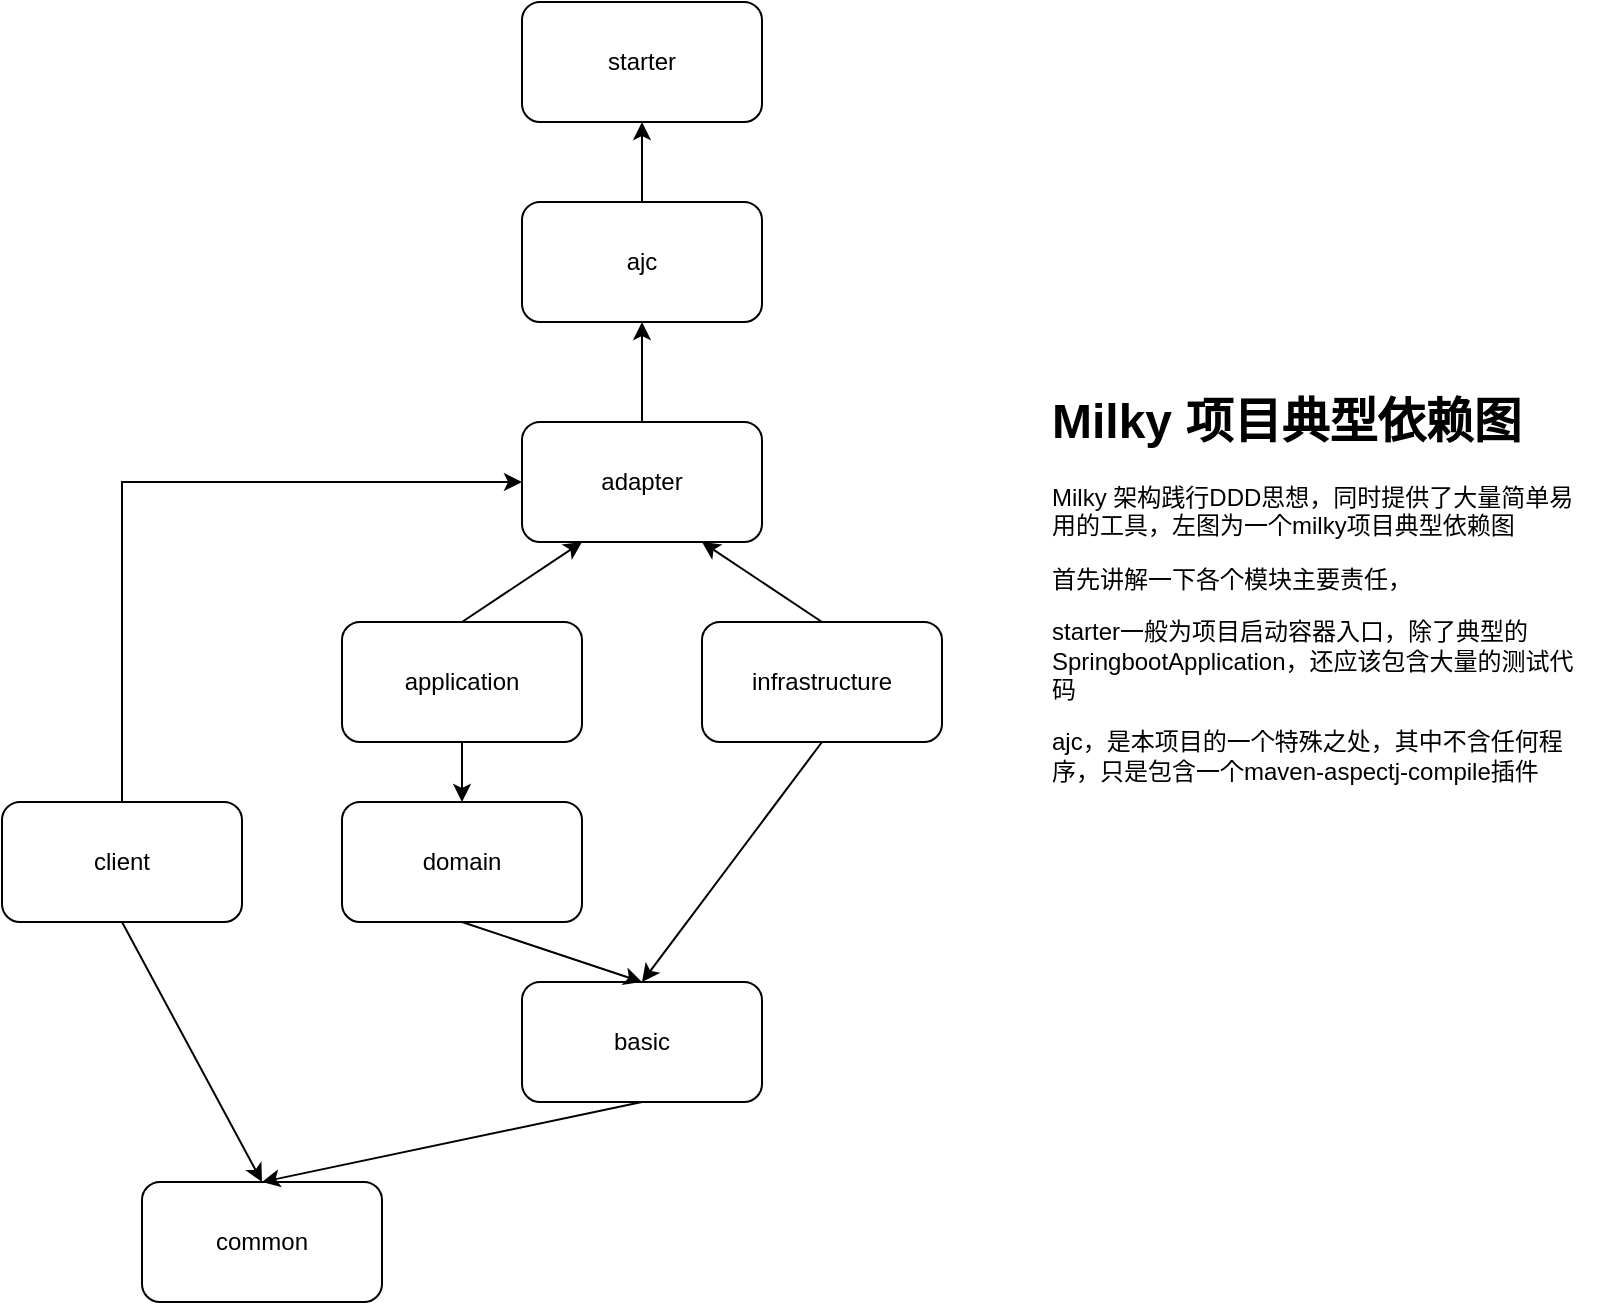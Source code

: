 <mxfile version="20.5.3" type="embed" pages="2"><diagram id="_Z26KuHFKtAP501Jzn5v" name="Page-1"><mxGraphModel dx="788" dy="1512" grid="1" gridSize="10" guides="1" tooltips="1" connect="1" arrows="1" fold="1" page="1" pageScale="1" pageWidth="827" pageHeight="1169" math="0" shadow="0"><root><mxCell id="0"/><mxCell id="1" parent="0"/><mxCell id="3GqrKqht87loaUVbR90r-3" value="" style="edgeStyle=orthogonalEdgeStyle;rounded=0;orthogonalLoop=1;jettySize=auto;html=1;" parent="1" source="3GqrKqht87loaUVbR90r-1" target="3GqrKqht87loaUVbR90r-2" edge="1"><mxGeometry relative="1" as="geometry"/></mxCell><mxCell id="3GqrKqht87loaUVbR90r-1" value="application" style="rounded=1;whiteSpace=wrap;html=1;" parent="1" vertex="1"><mxGeometry x="220" y="200" width="120" height="60" as="geometry"/></mxCell><mxCell id="3GqrKqht87loaUVbR90r-2" value="domain" style="rounded=1;whiteSpace=wrap;html=1;" parent="1" vertex="1"><mxGeometry x="220" y="290" width="120" height="60" as="geometry"/></mxCell><mxCell id="3GqrKqht87loaUVbR90r-4" value="adapter" style="rounded=1;whiteSpace=wrap;html=1;" parent="1" vertex="1"><mxGeometry x="310" y="100" width="120" height="60" as="geometry"/></mxCell><mxCell id="3GqrKqht87loaUVbR90r-5" value="" style="endArrow=classic;html=1;rounded=0;entryX=0.25;entryY=1;entryDx=0;entryDy=0;" parent="1" target="3GqrKqht87loaUVbR90r-4" edge="1"><mxGeometry width="50" height="50" relative="1" as="geometry"><mxPoint x="280" y="200" as="sourcePoint"/><mxPoint x="370" y="160" as="targetPoint"/></mxGeometry></mxCell><mxCell id="3GqrKqht87loaUVbR90r-6" value="infrastructure" style="rounded=1;whiteSpace=wrap;html=1;" parent="1" vertex="1"><mxGeometry x="400" y="200" width="120" height="60" as="geometry"/></mxCell><mxCell id="3GqrKqht87loaUVbR90r-7" value="" style="endArrow=classic;html=1;rounded=0;entryX=0.75;entryY=1;entryDx=0;entryDy=0;exitX=0.5;exitY=0;exitDx=0;exitDy=0;" parent="1" source="3GqrKqht87loaUVbR90r-6" target="3GqrKqht87loaUVbR90r-4" edge="1"><mxGeometry width="50" height="50" relative="1" as="geometry"><mxPoint x="510" y="330" as="sourcePoint"/><mxPoint x="380" y="330" as="targetPoint"/></mxGeometry></mxCell><mxCell id="3GqrKqht87loaUVbR90r-8" value="basic" style="rounded=1;whiteSpace=wrap;html=1;" parent="1" vertex="1"><mxGeometry x="310" y="380" width="120" height="60" as="geometry"/></mxCell><mxCell id="3GqrKqht87loaUVbR90r-10" value="" style="endArrow=classic;html=1;rounded=0;exitX=0.5;exitY=1;exitDx=0;exitDy=0;entryX=0.5;entryY=0;entryDx=0;entryDy=0;" parent="1" source="3GqrKqht87loaUVbR90r-6" target="3GqrKqht87loaUVbR90r-8" edge="1"><mxGeometry width="50" height="50" relative="1" as="geometry"><mxPoint x="530" y="280" as="sourcePoint"/><mxPoint x="450" y="340" as="targetPoint"/></mxGeometry></mxCell><mxCell id="3GqrKqht87loaUVbR90r-11" value="client" style="rounded=1;whiteSpace=wrap;html=1;" parent="1" vertex="1"><mxGeometry x="50" y="290" width="120" height="60" as="geometry"/></mxCell><mxCell id="3GqrKqht87loaUVbR90r-12" value="" style="endArrow=classic;html=1;rounded=0;entryX=0;entryY=0.5;entryDx=0;entryDy=0;exitX=0.5;exitY=0;exitDx=0;exitDy=0;" parent="1" source="3GqrKqht87loaUVbR90r-11" target="3GqrKqht87loaUVbR90r-4" edge="1"><mxGeometry width="50" height="50" relative="1" as="geometry"><mxPoint x="70" y="300" as="sourcePoint"/><mxPoint x="120" y="250" as="targetPoint"/><Array as="points"><mxPoint x="110" y="130"/></Array></mxGeometry></mxCell><mxCell id="3GqrKqht87loaUVbR90r-14" value="common" style="rounded=1;whiteSpace=wrap;html=1;" parent="1" vertex="1"><mxGeometry x="120" y="480" width="120" height="60" as="geometry"/></mxCell><mxCell id="3" value="" style="edgeStyle=orthogonalEdgeStyle;rounded=0;orthogonalLoop=1;jettySize=auto;html=1;" parent="1" source="4" target="5" edge="1"><mxGeometry relative="1" as="geometry"/></mxCell><mxCell id="4" value="ajc" style="rounded=1;whiteSpace=wrap;html=1;" parent="1" vertex="1"><mxGeometry x="310" y="-10" width="120" height="60" as="geometry"/></mxCell><mxCell id="5" value="starter" style="rounded=1;whiteSpace=wrap;html=1;" parent="1" vertex="1"><mxGeometry x="310" y="-110" width="120" height="60" as="geometry"/></mxCell><mxCell id="6" value="" style="edgeStyle=orthogonalEdgeStyle;rounded=0;orthogonalLoop=1;jettySize=auto;html=1;exitX=0.5;exitY=0;exitDx=0;exitDy=0;" parent="1" source="3GqrKqht87loaUVbR90r-4" edge="1"><mxGeometry relative="1" as="geometry"><mxPoint x="380" as="sourcePoint"/><mxPoint x="370" y="50" as="targetPoint"/></mxGeometry></mxCell><mxCell id="9" value="&lt;h1&gt;Milky 项目典型依赖图&lt;/h1&gt;&lt;p&gt;Milky 架构践行DDD思想，同时提供了大量简单易用的工具，左图为一个milky项目典型依赖图&lt;/p&gt;&lt;p&gt;首先讲解一下各个模块主要责任，&lt;/p&gt;&lt;p&gt;starter一般为项目启动容器入口，除了典型的SpringbootApplication，还应该包含大量的测试代码&lt;/p&gt;&lt;p&gt;ajc，是本项目的一个特殊之处，其中不含任何程序，只是包含一个maven-aspectj-compile插件&lt;/p&gt;&lt;p&gt;&lt;br&gt;&lt;/p&gt;" style="text;html=1;strokeColor=none;fillColor=none;spacing=5;spacingTop=-20;whiteSpace=wrap;overflow=hidden;rounded=0;" parent="1" vertex="1"><mxGeometry x="570" y="80" width="280" height="390" as="geometry"/></mxCell><mxCell id="10" value="" style="endArrow=classic;html=1;rounded=0;exitX=0.5;exitY=1;exitDx=0;exitDy=0;entryX=0.5;entryY=0;entryDx=0;entryDy=0;" parent="1" source="3GqrKqht87loaUVbR90r-2" target="3GqrKqht87loaUVbR90r-8" edge="1"><mxGeometry width="50" height="50" relative="1" as="geometry"><mxPoint x="470" y="270" as="sourcePoint"/><mxPoint x="380" y="390" as="targetPoint"/></mxGeometry></mxCell><mxCell id="13" value="" style="endArrow=classic;html=1;rounded=0;exitX=0.5;exitY=1;exitDx=0;exitDy=0;entryX=0.5;entryY=0;entryDx=0;entryDy=0;" parent="1" source="3GqrKqht87loaUVbR90r-8" target="3GqrKqht87loaUVbR90r-14" edge="1"><mxGeometry width="50" height="50" relative="1" as="geometry"><mxPoint x="480" y="280" as="sourcePoint"/><mxPoint x="390" y="400" as="targetPoint"/></mxGeometry></mxCell><mxCell id="14" value="" style="endArrow=classic;html=1;rounded=0;entryX=0.5;entryY=0;entryDx=0;entryDy=0;exitX=0.5;exitY=1;exitDx=0;exitDy=0;" parent="1" source="3GqrKqht87loaUVbR90r-11" target="3GqrKqht87loaUVbR90r-14" edge="1"><mxGeometry width="50" height="50" relative="1" as="geometry"><mxPoint x="490" y="290" as="sourcePoint"/><mxPoint x="400" y="410" as="targetPoint"/></mxGeometry></mxCell></root></mxGraphModel></diagram><diagram id="47IBcKULD_5l7LhlH-Ec" name="Page-2"><mxGraphModel dx="1114" dy="549" grid="1" gridSize="10" guides="1" tooltips="1" connect="1" arrows="1" fold="1" page="1" pageScale="1" pageWidth="850" pageHeight="1100" math="0" shadow="0"><root><mxCell id="0"/><mxCell id="1" parent="0"/><mxCell id="jDEXYgaGeJS_ahB3zwSS-7" style="edgeStyle=orthogonalEdgeStyle;rounded=0;orthogonalLoop=1;jettySize=auto;html=1;entryX=0;entryY=0.5;entryDx=0;entryDy=0;" edge="1" parent="1" source="jDEXYgaGeJS_ahB3zwSS-5" target="jDEXYgaGeJS_ahB3zwSS-6"><mxGeometry relative="1" as="geometry"/></mxCell><mxCell id="jDEXYgaGeJS_ahB3zwSS-5" value="请求入口" style="ellipse;whiteSpace=wrap;html=1;aspect=fixed;" vertex="1" parent="1"><mxGeometry x="50" y="210" width="80" height="80" as="geometry"/></mxCell><mxCell id="jDEXYgaGeJS_ahB3zwSS-9" style="edgeStyle=orthogonalEdgeStyle;rounded=0;orthogonalLoop=1;jettySize=auto;html=1;entryX=0;entryY=0.5;entryDx=0;entryDy=0;" edge="1" parent="1" source="jDEXYgaGeJS_ahB3zwSS-6" target="jDEXYgaGeJS_ahB3zwSS-8"><mxGeometry relative="1" as="geometry"/></mxCell><mxCell id="jDEXYgaGeJS_ahB3zwSS-6" value="一堆业务逻辑代码" style="rounded=1;whiteSpace=wrap;html=1;" vertex="1" parent="1"><mxGeometry x="220" y="220" width="120" height="60" as="geometry"/></mxCell><mxCell id="jDEXYgaGeJS_ahB3zwSS-11" style="edgeStyle=orthogonalEdgeStyle;rounded=0;orthogonalLoop=1;jettySize=auto;html=1;" edge="1" parent="1" source="jDEXYgaGeJS_ahB3zwSS-8" target="jDEXYgaGeJS_ahB3zwSS-10"><mxGeometry relative="1" as="geometry"/></mxCell><mxCell id="jDEXYgaGeJS_ahB3zwSS-8" value="修改数据库记录A" style="rounded=1;whiteSpace=wrap;html=1;" vertex="1" parent="1"><mxGeometry x="400" y="220" width="120" height="60" as="geometry"/></mxCell><mxCell id="jDEXYgaGeJS_ahB3zwSS-25" value="" style="edgeStyle=orthogonalEdgeStyle;rounded=0;orthogonalLoop=1;jettySize=auto;html=1;" edge="1" parent="1" source="jDEXYgaGeJS_ahB3zwSS-10" target="jDEXYgaGeJS_ahB3zwSS-23"><mxGeometry relative="1" as="geometry"/></mxCell><mxCell id="jDEXYgaGeJS_ahB3zwSS-10" value="又一堆业务逻辑代码" style="rounded=1;whiteSpace=wrap;html=1;" vertex="1" parent="1"><mxGeometry x="590" y="220" width="120" height="60" as="geometry"/></mxCell><mxCell id="jDEXYgaGeJS_ahB3zwSS-12" value="准备修改数据库记录B，发现有事情不太对，需要整体回滚&lt;br&gt;&lt;br&gt;&lt;br&gt;抛异常，回滚" style="rounded=1;whiteSpace=wrap;html=1;" vertex="1" parent="1"><mxGeometry x="760" y="310" width="120" height="120" as="geometry"/></mxCell><mxCell id="jDEXYgaGeJS_ahB3zwSS-14" style="edgeStyle=orthogonalEdgeStyle;rounded=0;orthogonalLoop=1;jettySize=auto;html=1;entryX=0;entryY=0.5;entryDx=0;entryDy=0;" edge="1" parent="1" source="jDEXYgaGeJS_ahB3zwSS-15" target="jDEXYgaGeJS_ahB3zwSS-17"><mxGeometry relative="1" as="geometry"/></mxCell><mxCell id="jDEXYgaGeJS_ahB3zwSS-15" value="请求入口" style="ellipse;whiteSpace=wrap;html=1;aspect=fixed;" vertex="1" parent="1"><mxGeometry x="50" y="550" width="80" height="80" as="geometry"/></mxCell><mxCell id="jDEXYgaGeJS_ahB3zwSS-16" style="edgeStyle=orthogonalEdgeStyle;rounded=0;orthogonalLoop=1;jettySize=auto;html=1;entryX=0;entryY=0.5;entryDx=0;entryDy=0;" edge="1" parent="1" source="jDEXYgaGeJS_ahB3zwSS-17" target="jDEXYgaGeJS_ahB3zwSS-19"><mxGeometry relative="1" as="geometry"/></mxCell><mxCell id="jDEXYgaGeJS_ahB3zwSS-17" value="一堆业务逻辑代码" style="rounded=1;whiteSpace=wrap;html=1;" vertex="1" parent="1"><mxGeometry x="220" y="560" width="120" height="60" as="geometry"/></mxCell><mxCell id="jDEXYgaGeJS_ahB3zwSS-18" style="edgeStyle=orthogonalEdgeStyle;rounded=0;orthogonalLoop=1;jettySize=auto;html=1;" edge="1" parent="1" source="jDEXYgaGeJS_ahB3zwSS-19" target="jDEXYgaGeJS_ahB3zwSS-21"><mxGeometry relative="1" as="geometry"/></mxCell><mxCell id="jDEXYgaGeJS_ahB3zwSS-19" value="只在内存中修改" style="rounded=1;whiteSpace=wrap;html=1;" vertex="1" parent="1"><mxGeometry x="400" y="560" width="120" height="60" as="geometry"/></mxCell><mxCell id="jDEXYgaGeJS_ahB3zwSS-39" value="" style="edgeStyle=orthogonalEdgeStyle;rounded=0;orthogonalLoop=1;jettySize=auto;html=1;" edge="1" parent="1" source="jDEXYgaGeJS_ahB3zwSS-21" target="jDEXYgaGeJS_ahB3zwSS-35"><mxGeometry relative="1" as="geometry"/></mxCell><mxCell id="jDEXYgaGeJS_ahB3zwSS-21" value="又一堆业务逻辑代码" style="rounded=1;whiteSpace=wrap;html=1;" vertex="1" parent="1"><mxGeometry x="590" y="560" width="120" height="60" as="geometry"/></mxCell><mxCell id="jDEXYgaGeJS_ahB3zwSS-27" value="" style="edgeStyle=orthogonalEdgeStyle;rounded=0;orthogonalLoop=1;jettySize=auto;html=1;" edge="1" parent="1" source="jDEXYgaGeJS_ahB3zwSS-23" target="jDEXYgaGeJS_ahB3zwSS-26"><mxGeometry relative="1" as="geometry"/></mxCell><mxCell id="jDEXYgaGeJS_ahB3zwSS-28" value="" style="edgeStyle=orthogonalEdgeStyle;rounded=0;orthogonalLoop=1;jettySize=auto;html=1;" edge="1" parent="1" source="jDEXYgaGeJS_ahB3zwSS-23" target="jDEXYgaGeJS_ahB3zwSS-12"><mxGeometry relative="1" as="geometry"/></mxCell><mxCell id="jDEXYgaGeJS_ahB3zwSS-29" value="有问题" style="edgeLabel;html=1;align=center;verticalAlign=middle;resizable=0;points=[];" vertex="1" connectable="0" parent="jDEXYgaGeJS_ahB3zwSS-28"><mxGeometry x="-0.057" y="-3" relative="1" as="geometry"><mxPoint as="offset"/></mxGeometry></mxCell><mxCell id="jDEXYgaGeJS_ahB3zwSS-23" value="判断某个条件" style="rhombus;whiteSpace=wrap;html=1;" vertex="1" parent="1"><mxGeometry x="610" y="330" width="80" height="80" as="geometry"/></mxCell><mxCell id="jDEXYgaGeJS_ahB3zwSS-26" value="存储数据库记录B" style="rounded=1;whiteSpace=wrap;html=1;" vertex="1" parent="1"><mxGeometry x="590" y="460" width="120" height="50" as="geometry"/></mxCell><mxCell id="jDEXYgaGeJS_ahB3zwSS-30" value="没问题，继续" style="text;html=1;align=center;verticalAlign=middle;resizable=0;points=[];autosize=1;strokeColor=none;fillColor=none;" vertex="1" parent="1"><mxGeometry x="610" y="415" width="100" height="30" as="geometry"/></mxCell><mxCell id="jDEXYgaGeJS_ahB3zwSS-31" value="准备修改数据库记录B，发现有事情不太对，直接return，屁事没有，因为A没写库" style="rounded=1;whiteSpace=wrap;html=1;" vertex="1" parent="1"><mxGeometry x="760" y="660" width="120" height="120" as="geometry"/></mxCell><mxCell id="jDEXYgaGeJS_ahB3zwSS-32" value="" style="edgeStyle=orthogonalEdgeStyle;rounded=0;orthogonalLoop=1;jettySize=auto;html=1;" edge="1" parent="1" source="jDEXYgaGeJS_ahB3zwSS-35" target="jDEXYgaGeJS_ahB3zwSS-36"><mxGeometry relative="1" as="geometry"/></mxCell><mxCell id="jDEXYgaGeJS_ahB3zwSS-33" value="" style="edgeStyle=orthogonalEdgeStyle;rounded=0;orthogonalLoop=1;jettySize=auto;html=1;" edge="1" parent="1" source="jDEXYgaGeJS_ahB3zwSS-35" target="jDEXYgaGeJS_ahB3zwSS-31"><mxGeometry relative="1" as="geometry"/></mxCell><mxCell id="jDEXYgaGeJS_ahB3zwSS-34" value="有问题" style="edgeLabel;html=1;align=center;verticalAlign=middle;resizable=0;points=[];" vertex="1" connectable="0" parent="jDEXYgaGeJS_ahB3zwSS-33"><mxGeometry x="-0.057" y="-3" relative="1" as="geometry"><mxPoint as="offset"/></mxGeometry></mxCell><mxCell id="jDEXYgaGeJS_ahB3zwSS-35" value="判断某个条件" style="rhombus;whiteSpace=wrap;html=1;" vertex="1" parent="1"><mxGeometry x="610" y="680" width="80" height="80" as="geometry"/></mxCell><mxCell id="jDEXYgaGeJS_ahB3zwSS-36" value="A记录和B记录一起存库，批量操作，性能蹭蹭的" style="rounded=1;whiteSpace=wrap;html=1;" vertex="1" parent="1"><mxGeometry x="590" y="810" width="120" height="50" as="geometry"/></mxCell><mxCell id="jDEXYgaGeJS_ahB3zwSS-37" value="没问题，继续" style="text;html=1;align=center;verticalAlign=middle;resizable=0;points=[];autosize=1;strokeColor=none;fillColor=none;" vertex="1" parent="1"><mxGeometry x="610" y="765" width="100" height="30" as="geometry"/></mxCell><mxCell id="jDEXYgaGeJS_ahB3zwSS-40" style="edgeStyle=orthogonalEdgeStyle;rounded=0;orthogonalLoop=1;jettySize=auto;html=1;entryX=0;entryY=0.5;entryDx=0;entryDy=0;" edge="1" parent="1" source="jDEXYgaGeJS_ahB3zwSS-41" target="jDEXYgaGeJS_ahB3zwSS-43"><mxGeometry relative="1" as="geometry"/></mxCell><mxCell id="jDEXYgaGeJS_ahB3zwSS-41" value="请求入口" style="ellipse;whiteSpace=wrap;html=1;aspect=fixed;" vertex="1" parent="1"><mxGeometry x="50" y="930" width="80" height="80" as="geometry"/></mxCell><mxCell id="jDEXYgaGeJS_ahB3zwSS-42" style="edgeStyle=orthogonalEdgeStyle;rounded=0;orthogonalLoop=1;jettySize=auto;html=1;entryX=0;entryY=0.5;entryDx=0;entryDy=0;" edge="1" parent="1" source="jDEXYgaGeJS_ahB3zwSS-43" target="jDEXYgaGeJS_ahB3zwSS-45"><mxGeometry relative="1" as="geometry"/></mxCell><mxCell id="jDEXYgaGeJS_ahB3zwSS-43" value="一堆业务逻辑代码" style="rounded=1;whiteSpace=wrap;html=1;" vertex="1" parent="1"><mxGeometry x="220" y="940" width="120" height="60" as="geometry"/></mxCell><mxCell id="jDEXYgaGeJS_ahB3zwSS-44" style="edgeStyle=orthogonalEdgeStyle;rounded=0;orthogonalLoop=1;jettySize=auto;html=1;" edge="1" parent="1" source="jDEXYgaGeJS_ahB3zwSS-45" target="jDEXYgaGeJS_ahB3zwSS-47"><mxGeometry relative="1" as="geometry"/></mxCell><mxCell id="jDEXYgaGeJS_ahB3zwSS-45" value="只在内存中修改" style="rounded=1;whiteSpace=wrap;html=1;" vertex="1" parent="1"><mxGeometry x="400" y="940" width="120" height="60" as="geometry"/></mxCell><mxCell id="jDEXYgaGeJS_ahB3zwSS-47" value="又一堆业务逻辑代码" style="rounded=1;whiteSpace=wrap;html=1;" vertex="1" parent="1"><mxGeometry x="590" y="940" width="120" height="60" as="geometry"/></mxCell><mxCell id="jDEXYgaGeJS_ahB3zwSS-49" value="" style="edgeStyle=orthogonalEdgeStyle;rounded=0;orthogonalLoop=1;jettySize=auto;html=1;exitX=0.5;exitY=1;exitDx=0;exitDy=0;" edge="1" parent="1" source="jDEXYgaGeJS_ahB3zwSS-47" target="jDEXYgaGeJS_ahB3zwSS-53"><mxGeometry relative="1" as="geometry"><mxPoint x="650" y="1030" as="sourcePoint"/></mxGeometry></mxCell><mxCell id="jDEXYgaGeJS_ahB3zwSS-53" value="需要进行统计或者查找之类的sql操作，你会发现此时，查不到A的修改，因为还在内存里面啊" style="rounded=1;whiteSpace=wrap;html=1;" vertex="1" parent="1"><mxGeometry x="585" y="1100" width="130" height="80" as="geometry"/></mxCell></root></mxGraphModel></diagram></mxfile>